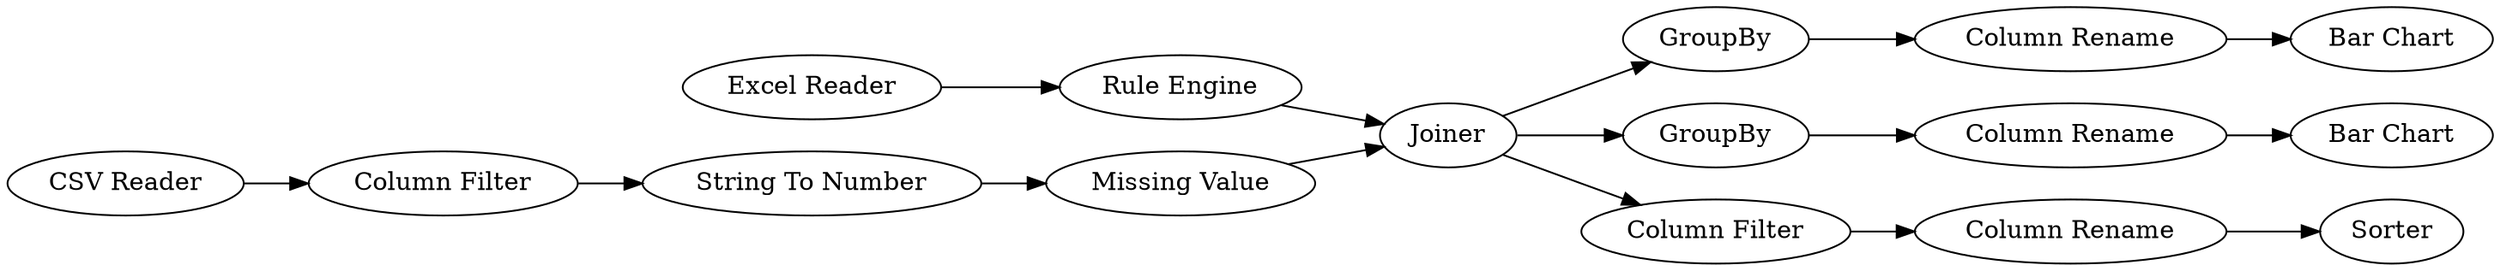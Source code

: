 digraph {
	6 -> 8
	4 -> 7
	11 -> 10
	12 -> 13
	9 -> 14
	6 -> 11
	1 -> 2
	8 -> 9
	6 -> 12
	13 -> 16
	3 -> 5
	5 -> 6
	7 -> 6
	2 -> 3
	10 -> 15
	5 [label="Missing Value"]
	16 [label=Sorter]
	13 [label="Column Rename"]
	1 [label="CSV Reader"]
	7 [label="Rule Engine"]
	9 [label="Column Rename"]
	11 [label=GroupBy]
	4 [label="Excel Reader"]
	10 [label="Column Rename"]
	6 [label=Joiner]
	8 [label=GroupBy]
	15 [label="Bar Chart"]
	14 [label="Bar Chart"]
	3 [label="String To Number"]
	2 [label="Column Filter"]
	12 [label="Column Filter"]
	rankdir=LR
}
